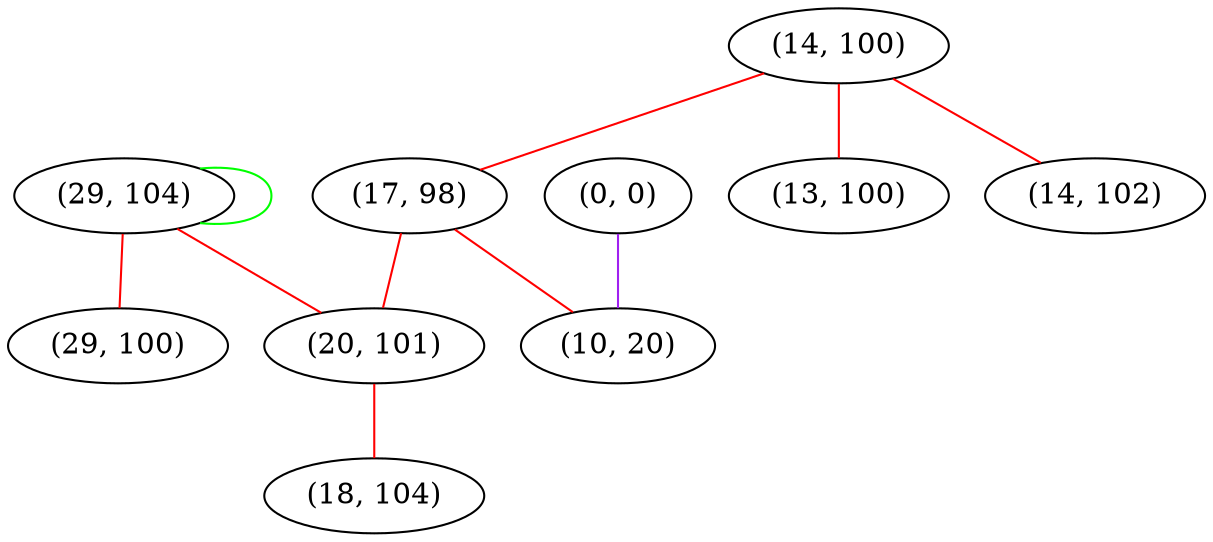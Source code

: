 graph "" {
"(0, 0)";
"(29, 104)";
"(14, 100)";
"(13, 100)";
"(14, 102)";
"(17, 98)";
"(10, 20)";
"(20, 101)";
"(18, 104)";
"(29, 100)";
"(0, 0)" -- "(10, 20)"  [color=purple, key=0, weight=4];
"(29, 104)" -- "(20, 101)"  [color=red, key=0, weight=1];
"(29, 104)" -- "(29, 100)"  [color=red, key=0, weight=1];
"(29, 104)" -- "(29, 104)"  [color=green, key=0, weight=2];
"(14, 100)" -- "(17, 98)"  [color=red, key=0, weight=1];
"(14, 100)" -- "(13, 100)"  [color=red, key=0, weight=1];
"(14, 100)" -- "(14, 102)"  [color=red, key=0, weight=1];
"(17, 98)" -- "(20, 101)"  [color=red, key=0, weight=1];
"(17, 98)" -- "(10, 20)"  [color=red, key=0, weight=1];
"(20, 101)" -- "(18, 104)"  [color=red, key=0, weight=1];
}
